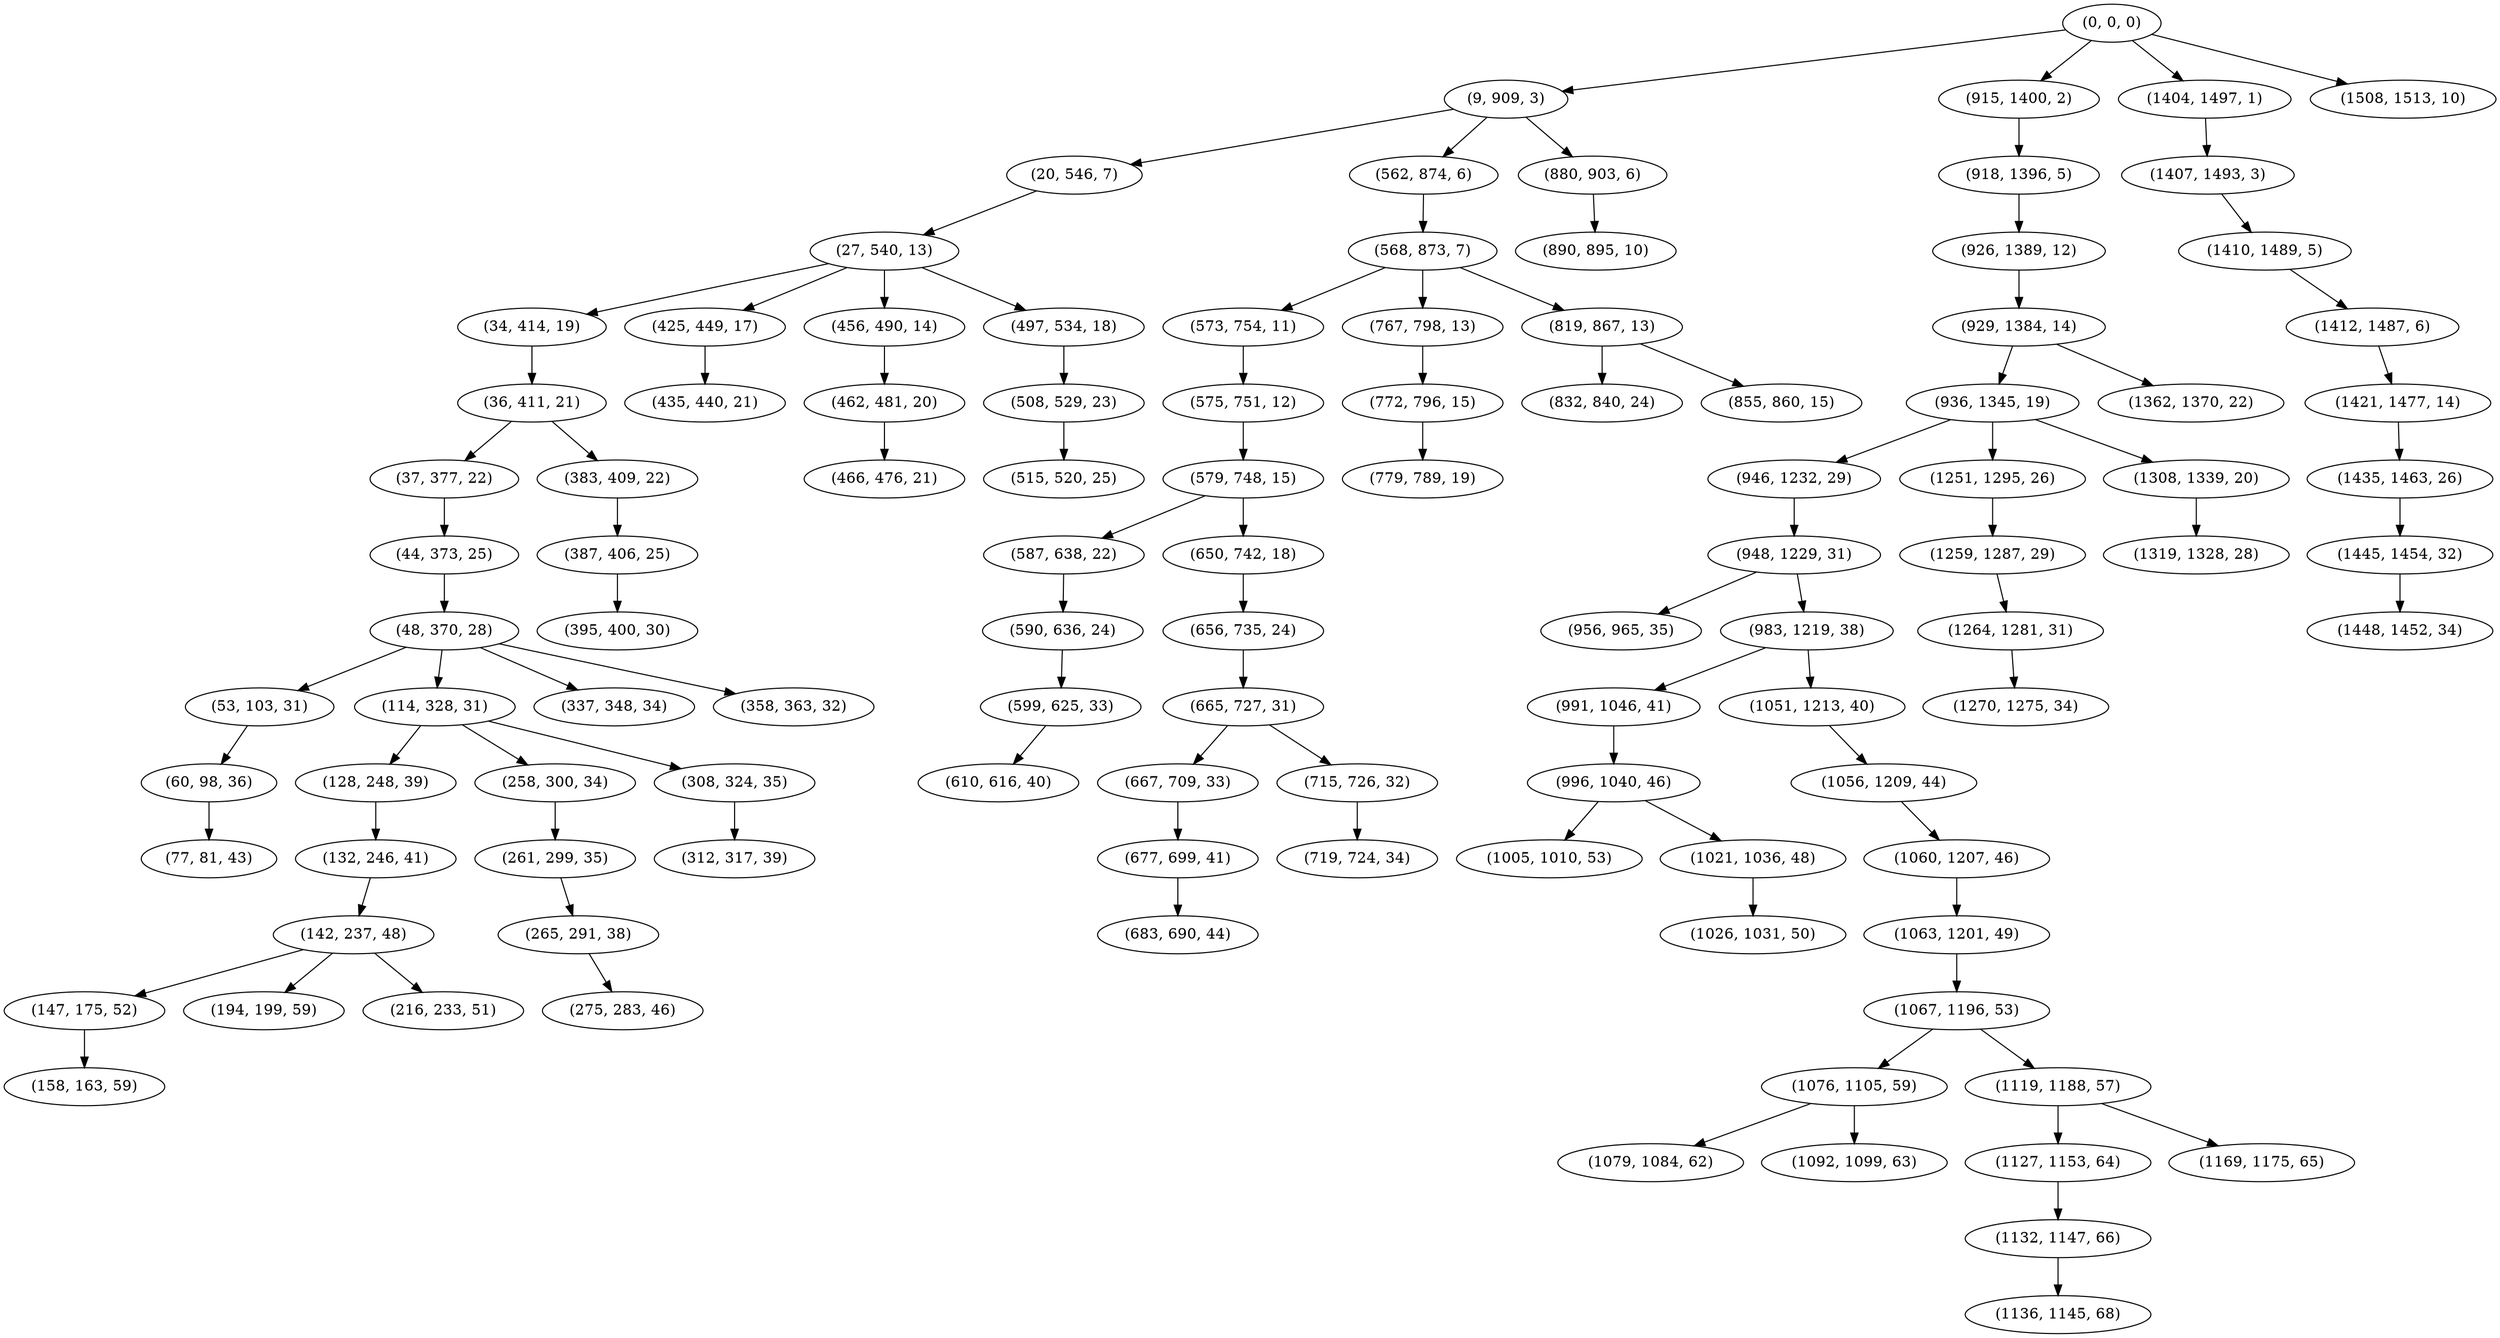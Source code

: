 digraph tree {
    "(0, 0, 0)";
    "(9, 909, 3)";
    "(20, 546, 7)";
    "(27, 540, 13)";
    "(34, 414, 19)";
    "(36, 411, 21)";
    "(37, 377, 22)";
    "(44, 373, 25)";
    "(48, 370, 28)";
    "(53, 103, 31)";
    "(60, 98, 36)";
    "(77, 81, 43)";
    "(114, 328, 31)";
    "(128, 248, 39)";
    "(132, 246, 41)";
    "(142, 237, 48)";
    "(147, 175, 52)";
    "(158, 163, 59)";
    "(194, 199, 59)";
    "(216, 233, 51)";
    "(258, 300, 34)";
    "(261, 299, 35)";
    "(265, 291, 38)";
    "(275, 283, 46)";
    "(308, 324, 35)";
    "(312, 317, 39)";
    "(337, 348, 34)";
    "(358, 363, 32)";
    "(383, 409, 22)";
    "(387, 406, 25)";
    "(395, 400, 30)";
    "(425, 449, 17)";
    "(435, 440, 21)";
    "(456, 490, 14)";
    "(462, 481, 20)";
    "(466, 476, 21)";
    "(497, 534, 18)";
    "(508, 529, 23)";
    "(515, 520, 25)";
    "(562, 874, 6)";
    "(568, 873, 7)";
    "(573, 754, 11)";
    "(575, 751, 12)";
    "(579, 748, 15)";
    "(587, 638, 22)";
    "(590, 636, 24)";
    "(599, 625, 33)";
    "(610, 616, 40)";
    "(650, 742, 18)";
    "(656, 735, 24)";
    "(665, 727, 31)";
    "(667, 709, 33)";
    "(677, 699, 41)";
    "(683, 690, 44)";
    "(715, 726, 32)";
    "(719, 724, 34)";
    "(767, 798, 13)";
    "(772, 796, 15)";
    "(779, 789, 19)";
    "(819, 867, 13)";
    "(832, 840, 24)";
    "(855, 860, 15)";
    "(880, 903, 6)";
    "(890, 895, 10)";
    "(915, 1400, 2)";
    "(918, 1396, 5)";
    "(926, 1389, 12)";
    "(929, 1384, 14)";
    "(936, 1345, 19)";
    "(946, 1232, 29)";
    "(948, 1229, 31)";
    "(956, 965, 35)";
    "(983, 1219, 38)";
    "(991, 1046, 41)";
    "(996, 1040, 46)";
    "(1005, 1010, 53)";
    "(1021, 1036, 48)";
    "(1026, 1031, 50)";
    "(1051, 1213, 40)";
    "(1056, 1209, 44)";
    "(1060, 1207, 46)";
    "(1063, 1201, 49)";
    "(1067, 1196, 53)";
    "(1076, 1105, 59)";
    "(1079, 1084, 62)";
    "(1092, 1099, 63)";
    "(1119, 1188, 57)";
    "(1127, 1153, 64)";
    "(1132, 1147, 66)";
    "(1136, 1145, 68)";
    "(1169, 1175, 65)";
    "(1251, 1295, 26)";
    "(1259, 1287, 29)";
    "(1264, 1281, 31)";
    "(1270, 1275, 34)";
    "(1308, 1339, 20)";
    "(1319, 1328, 28)";
    "(1362, 1370, 22)";
    "(1404, 1497, 1)";
    "(1407, 1493, 3)";
    "(1410, 1489, 5)";
    "(1412, 1487, 6)";
    "(1421, 1477, 14)";
    "(1435, 1463, 26)";
    "(1445, 1454, 32)";
    "(1448, 1452, 34)";
    "(1508, 1513, 10)";
    "(0, 0, 0)" -> "(9, 909, 3)";
    "(0, 0, 0)" -> "(915, 1400, 2)";
    "(0, 0, 0)" -> "(1404, 1497, 1)";
    "(0, 0, 0)" -> "(1508, 1513, 10)";
    "(9, 909, 3)" -> "(20, 546, 7)";
    "(9, 909, 3)" -> "(562, 874, 6)";
    "(9, 909, 3)" -> "(880, 903, 6)";
    "(20, 546, 7)" -> "(27, 540, 13)";
    "(27, 540, 13)" -> "(34, 414, 19)";
    "(27, 540, 13)" -> "(425, 449, 17)";
    "(27, 540, 13)" -> "(456, 490, 14)";
    "(27, 540, 13)" -> "(497, 534, 18)";
    "(34, 414, 19)" -> "(36, 411, 21)";
    "(36, 411, 21)" -> "(37, 377, 22)";
    "(36, 411, 21)" -> "(383, 409, 22)";
    "(37, 377, 22)" -> "(44, 373, 25)";
    "(44, 373, 25)" -> "(48, 370, 28)";
    "(48, 370, 28)" -> "(53, 103, 31)";
    "(48, 370, 28)" -> "(114, 328, 31)";
    "(48, 370, 28)" -> "(337, 348, 34)";
    "(48, 370, 28)" -> "(358, 363, 32)";
    "(53, 103, 31)" -> "(60, 98, 36)";
    "(60, 98, 36)" -> "(77, 81, 43)";
    "(114, 328, 31)" -> "(128, 248, 39)";
    "(114, 328, 31)" -> "(258, 300, 34)";
    "(114, 328, 31)" -> "(308, 324, 35)";
    "(128, 248, 39)" -> "(132, 246, 41)";
    "(132, 246, 41)" -> "(142, 237, 48)";
    "(142, 237, 48)" -> "(147, 175, 52)";
    "(142, 237, 48)" -> "(194, 199, 59)";
    "(142, 237, 48)" -> "(216, 233, 51)";
    "(147, 175, 52)" -> "(158, 163, 59)";
    "(258, 300, 34)" -> "(261, 299, 35)";
    "(261, 299, 35)" -> "(265, 291, 38)";
    "(265, 291, 38)" -> "(275, 283, 46)";
    "(308, 324, 35)" -> "(312, 317, 39)";
    "(383, 409, 22)" -> "(387, 406, 25)";
    "(387, 406, 25)" -> "(395, 400, 30)";
    "(425, 449, 17)" -> "(435, 440, 21)";
    "(456, 490, 14)" -> "(462, 481, 20)";
    "(462, 481, 20)" -> "(466, 476, 21)";
    "(497, 534, 18)" -> "(508, 529, 23)";
    "(508, 529, 23)" -> "(515, 520, 25)";
    "(562, 874, 6)" -> "(568, 873, 7)";
    "(568, 873, 7)" -> "(573, 754, 11)";
    "(568, 873, 7)" -> "(767, 798, 13)";
    "(568, 873, 7)" -> "(819, 867, 13)";
    "(573, 754, 11)" -> "(575, 751, 12)";
    "(575, 751, 12)" -> "(579, 748, 15)";
    "(579, 748, 15)" -> "(587, 638, 22)";
    "(579, 748, 15)" -> "(650, 742, 18)";
    "(587, 638, 22)" -> "(590, 636, 24)";
    "(590, 636, 24)" -> "(599, 625, 33)";
    "(599, 625, 33)" -> "(610, 616, 40)";
    "(650, 742, 18)" -> "(656, 735, 24)";
    "(656, 735, 24)" -> "(665, 727, 31)";
    "(665, 727, 31)" -> "(667, 709, 33)";
    "(665, 727, 31)" -> "(715, 726, 32)";
    "(667, 709, 33)" -> "(677, 699, 41)";
    "(677, 699, 41)" -> "(683, 690, 44)";
    "(715, 726, 32)" -> "(719, 724, 34)";
    "(767, 798, 13)" -> "(772, 796, 15)";
    "(772, 796, 15)" -> "(779, 789, 19)";
    "(819, 867, 13)" -> "(832, 840, 24)";
    "(819, 867, 13)" -> "(855, 860, 15)";
    "(880, 903, 6)" -> "(890, 895, 10)";
    "(915, 1400, 2)" -> "(918, 1396, 5)";
    "(918, 1396, 5)" -> "(926, 1389, 12)";
    "(926, 1389, 12)" -> "(929, 1384, 14)";
    "(929, 1384, 14)" -> "(936, 1345, 19)";
    "(929, 1384, 14)" -> "(1362, 1370, 22)";
    "(936, 1345, 19)" -> "(946, 1232, 29)";
    "(936, 1345, 19)" -> "(1251, 1295, 26)";
    "(936, 1345, 19)" -> "(1308, 1339, 20)";
    "(946, 1232, 29)" -> "(948, 1229, 31)";
    "(948, 1229, 31)" -> "(956, 965, 35)";
    "(948, 1229, 31)" -> "(983, 1219, 38)";
    "(983, 1219, 38)" -> "(991, 1046, 41)";
    "(983, 1219, 38)" -> "(1051, 1213, 40)";
    "(991, 1046, 41)" -> "(996, 1040, 46)";
    "(996, 1040, 46)" -> "(1005, 1010, 53)";
    "(996, 1040, 46)" -> "(1021, 1036, 48)";
    "(1021, 1036, 48)" -> "(1026, 1031, 50)";
    "(1051, 1213, 40)" -> "(1056, 1209, 44)";
    "(1056, 1209, 44)" -> "(1060, 1207, 46)";
    "(1060, 1207, 46)" -> "(1063, 1201, 49)";
    "(1063, 1201, 49)" -> "(1067, 1196, 53)";
    "(1067, 1196, 53)" -> "(1076, 1105, 59)";
    "(1067, 1196, 53)" -> "(1119, 1188, 57)";
    "(1076, 1105, 59)" -> "(1079, 1084, 62)";
    "(1076, 1105, 59)" -> "(1092, 1099, 63)";
    "(1119, 1188, 57)" -> "(1127, 1153, 64)";
    "(1119, 1188, 57)" -> "(1169, 1175, 65)";
    "(1127, 1153, 64)" -> "(1132, 1147, 66)";
    "(1132, 1147, 66)" -> "(1136, 1145, 68)";
    "(1251, 1295, 26)" -> "(1259, 1287, 29)";
    "(1259, 1287, 29)" -> "(1264, 1281, 31)";
    "(1264, 1281, 31)" -> "(1270, 1275, 34)";
    "(1308, 1339, 20)" -> "(1319, 1328, 28)";
    "(1404, 1497, 1)" -> "(1407, 1493, 3)";
    "(1407, 1493, 3)" -> "(1410, 1489, 5)";
    "(1410, 1489, 5)" -> "(1412, 1487, 6)";
    "(1412, 1487, 6)" -> "(1421, 1477, 14)";
    "(1421, 1477, 14)" -> "(1435, 1463, 26)";
    "(1435, 1463, 26)" -> "(1445, 1454, 32)";
    "(1445, 1454, 32)" -> "(1448, 1452, 34)";
}
